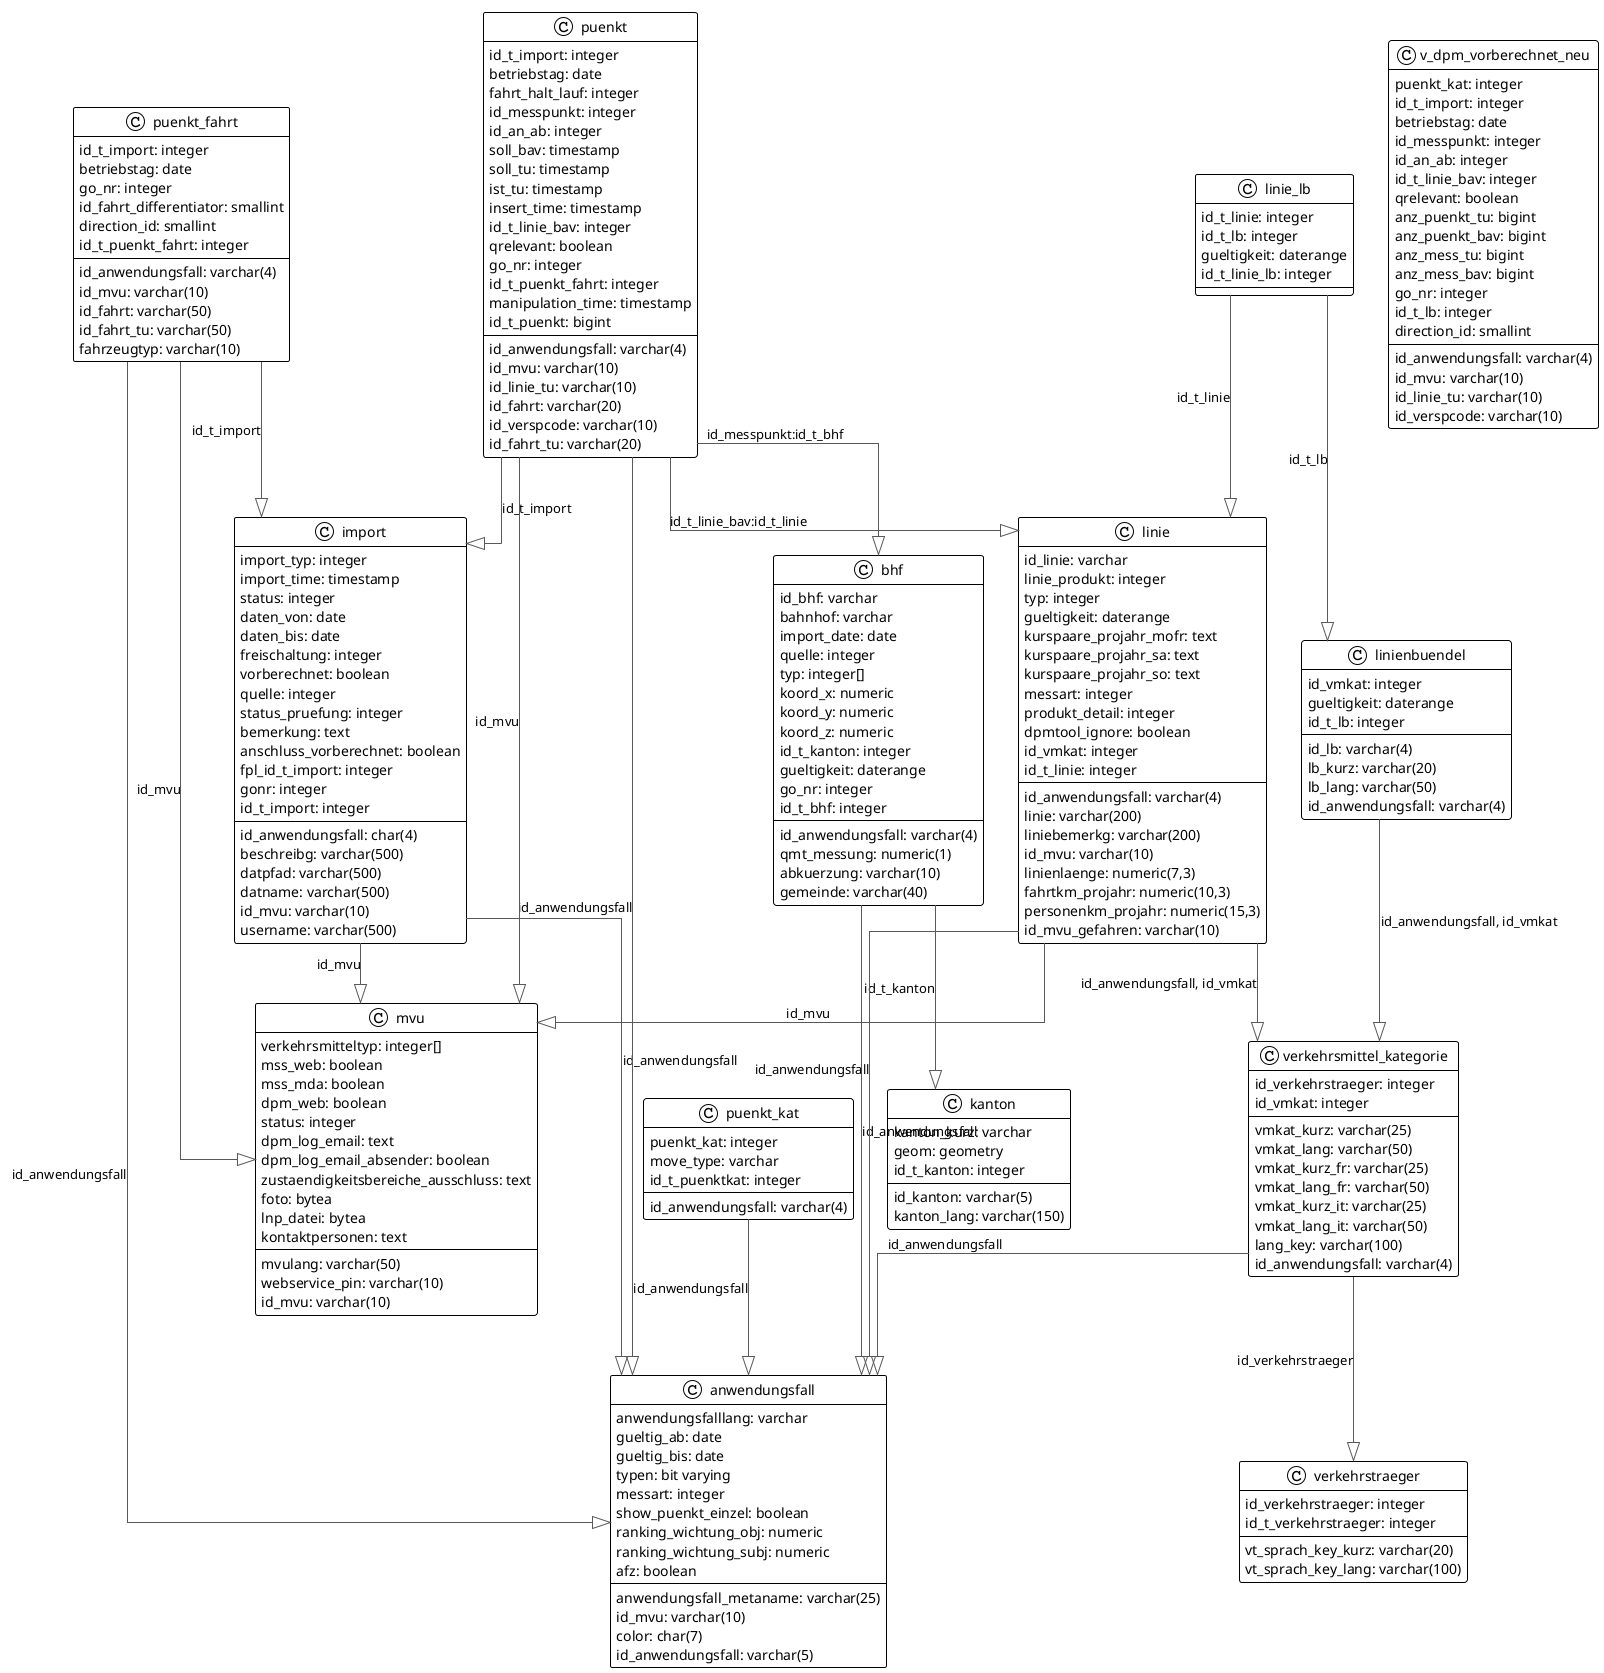 @startuml

!theme plain
top to bottom direction
skinparam linetype ortho

class anwendungsfall {
   anwendungsfalllang: varchar
   gueltig_ab: date
   gueltig_bis: date
   typen: bit varying
   messart: integer
   anwendungsfall_metaname: varchar(25)
   show_puenkt_einzel: boolean
   id_mvu: varchar(10)
   ranking_wichtung_obj: numeric
   ranking_wichtung_subj: numeric
   color: char(7)
   afz: boolean
   id_anwendungsfall: varchar(5)
}
class bhf {
   id_anwendungsfall: varchar(4)
   id_bhf: varchar
   bahnhof: varchar
   import_date: date
   qmt_messung: numeric(1)
   quelle: integer
   typ: integer[]
   koord_x: numeric
   koord_y: numeric
   koord_z: numeric
   abkuerzung: varchar(10)
   id_t_kanton: integer
   gueltigkeit: daterange
   go_nr: integer
   gemeinde: varchar(40)
   id_t_bhf: integer
}
class import {
   id_anwendungsfall: char(4)
   beschreibg: varchar(500)
   import_typ: integer
   import_time: timestamp
   datpfad: varchar(500)
   datname: varchar(500)
   status: integer
   daten_von: date
   daten_bis: date
   freischaltung: integer
   vorberechnet: boolean
   quelle: integer
   id_mvu: varchar(10)
   status_pruefung: integer
   bemerkung: text
   anschluss_vorberechnet: boolean
   username: varchar(500)
   fpl_id_t_import: integer
   gonr: integer
   id_t_import: integer
}
class kanton {
   id_kanton: varchar(5)
   kanton_kurz: varchar
   kanton_lang: varchar(150)
   geom: geometry
   id_t_kanton: integer
}
class linie {
   id_anwendungsfall: varchar(4)
   id_linie: varchar
   linie: varchar(200)
   linie_produkt: integer
   liniebemerkg: varchar(200)
   id_mvu: varchar(10)
   typ: integer
   gueltigkeit: daterange
   linienlaenge: numeric(7,3)
   fahrtkm_projahr: numeric(10,3)
   personenkm_projahr: numeric(15,3)
   kurspaare_projahr_mofr: text
   kurspaare_projahr_sa: text
   kurspaare_projahr_so: text
   id_mvu_gefahren: varchar(10)
   messart: integer
   produkt_detail: integer
   dpmtool_ignore: boolean
   id_vmkat: integer
   id_t_linie: integer
}
class linie_lb {
   id_t_linie: integer
   id_t_lb: integer
   gueltigkeit: daterange
   id_t_linie_lb: integer
}
class linienbuendel {
   id_lb: varchar(4)
   lb_kurz: varchar(20)
   lb_lang: varchar(50)
   id_anwendungsfall: varchar(4)
   id_vmkat: integer
   gueltigkeit: daterange
   id_t_lb: integer
}
class mvu {
   mvulang: varchar(50)
   webservice_pin: varchar(10)
   verkehrsmitteltyp: integer[]
   mss_web: boolean
   mss_mda: boolean
   dpm_web: boolean
   status: integer
   dpm_log_email: text
   dpm_log_email_absender: boolean
   zustaendigkeitsbereiche_ausschluss: text
   foto: bytea
   lnp_datei: bytea
   kontaktpersonen: text
   id_mvu: varchar(10)
}
class puenkt {
   id_t_import: integer
   id_anwendungsfall: varchar(4)
   id_mvu: varchar(10)
   id_linie_tu: varchar(10)
   id_fahrt: varchar(20)
   betriebstag: date
   fahrt_halt_lauf: integer
   id_messpunkt: integer
   id_an_ab: integer
   soll_bav: timestamp
   soll_tu: timestamp
   ist_tu: timestamp
   id_verspcode: varchar(10)
   insert_time: timestamp
   id_t_linie_bav: integer
   qrelevant: boolean
   go_nr: integer
   id_t_puenkt_fahrt: integer
   manipulation_time: timestamp
   id_fahrt_tu: varchar(20)
   id_t_puenkt: bigint
}
class puenkt_fahrt {
   id_t_import: integer
   id_anwendungsfall: varchar(4)
   betriebstag: date
   id_mvu: varchar(10)
   go_nr: integer
   id_fahrt: varchar(50)
   id_fahrt_differentiator: smallint
   id_fahrt_tu: varchar(50)
   direction_id: smallint
   fahrzeugtyp: varchar(10)
   id_t_puenkt_fahrt: integer
}
class puenkt_kat {
   id_anwendungsfall: varchar(4)
   puenkt_kat: integer
   move_type: varchar
   id_t_puenktkat: integer
}
class v_dpm_vorberechnet_neu {
   puenkt_kat: integer
   id_t_import: integer
   id_anwendungsfall: varchar(4)
   id_mvu: varchar(10)
   id_linie_tu: varchar(10)
   betriebstag: date
   id_messpunkt: integer
   id_an_ab: integer
   id_t_linie_bav: integer
   qrelevant: boolean
   id_verspcode: varchar(10)
   anz_puenkt_tu: bigint
   anz_puenkt_bav: bigint
   anz_mess_tu: bigint
   anz_mess_bav: bigint
   go_nr: integer
   id_t_lb: integer
   direction_id: smallint
}
class verkehrsmittel_kategorie {
   vmkat_kurz: varchar(25)
   vmkat_lang: varchar(50)
   id_verkehrstraeger: integer
   vmkat_kurz_fr: varchar(25)
   vmkat_lang_fr: varchar(50)
   vmkat_kurz_it: varchar(25)
   vmkat_lang_it: varchar(50)
   lang_key: varchar(100)
   id_anwendungsfall: varchar(4)
   id_vmkat: integer
}
class verkehrstraeger {
   id_verkehrstraeger: integer
   vt_sprach_key_kurz: varchar(20)
   vt_sprach_key_lang: varchar(100)
   id_t_verkehrstraeger: integer
}

bhf                       -[#595959,plain]-^  anwendungsfall           : "id_anwendungsfall"
bhf                       -[#595959,plain]-^  kanton                   : "id_t_kanton"
import                    -[#595959,plain]-^  anwendungsfall           : "id_anwendungsfall"
import                    -[#595959,plain]-^  mvu                      : "id_mvu"
linie                     -[#595959,plain]-^  anwendungsfall           : "id_anwendungsfall"
linie                     -[#595959,plain]-^  mvu                      : "id_mvu"
linie                     -[#595959,plain]-^  verkehrsmittel_kategorie : "id_anwendungsfall, id_vmkat"
linie_lb                  -[#595959,plain]-^  linie                    : "id_t_linie"
linie_lb                  -[#595959,plain]-^  linienbuendel            : "id_t_lb"
linienbuendel             -[#595959,plain]-^  verkehrsmittel_kategorie : "id_anwendungsfall, id_vmkat"
puenkt                    -[#595959,plain]-^  anwendungsfall           : "id_anwendungsfall"
puenkt                    -[#595959,plain]-^  bhf                      : "id_messpunkt:id_t_bhf"
puenkt                    -[#595959,plain]-^  import                   : "id_t_import"
puenkt                    -[#595959,plain]-^  linie                    : "id_t_linie_bav:id_t_linie"
puenkt                    -[#595959,plain]-^  mvu                      : "id_mvu"
puenkt_fahrt              -[#595959,plain]-^  anwendungsfall           : "id_anwendungsfall"
puenkt_fahrt              -[#595959,plain]-^  import                   : "id_t_import"
puenkt_fahrt              -[#595959,plain]-^  mvu                      : "id_mvu"
puenkt_kat                -[#595959,plain]-^  anwendungsfall           : "id_anwendungsfall"
verkehrsmittel_kategorie  -[#595959,plain]-^  anwendungsfall           : "id_anwendungsfall"
verkehrsmittel_kategorie  -[#595959,plain]-^  verkehrstraeger          : "id_verkehrstraeger"
@enduml
